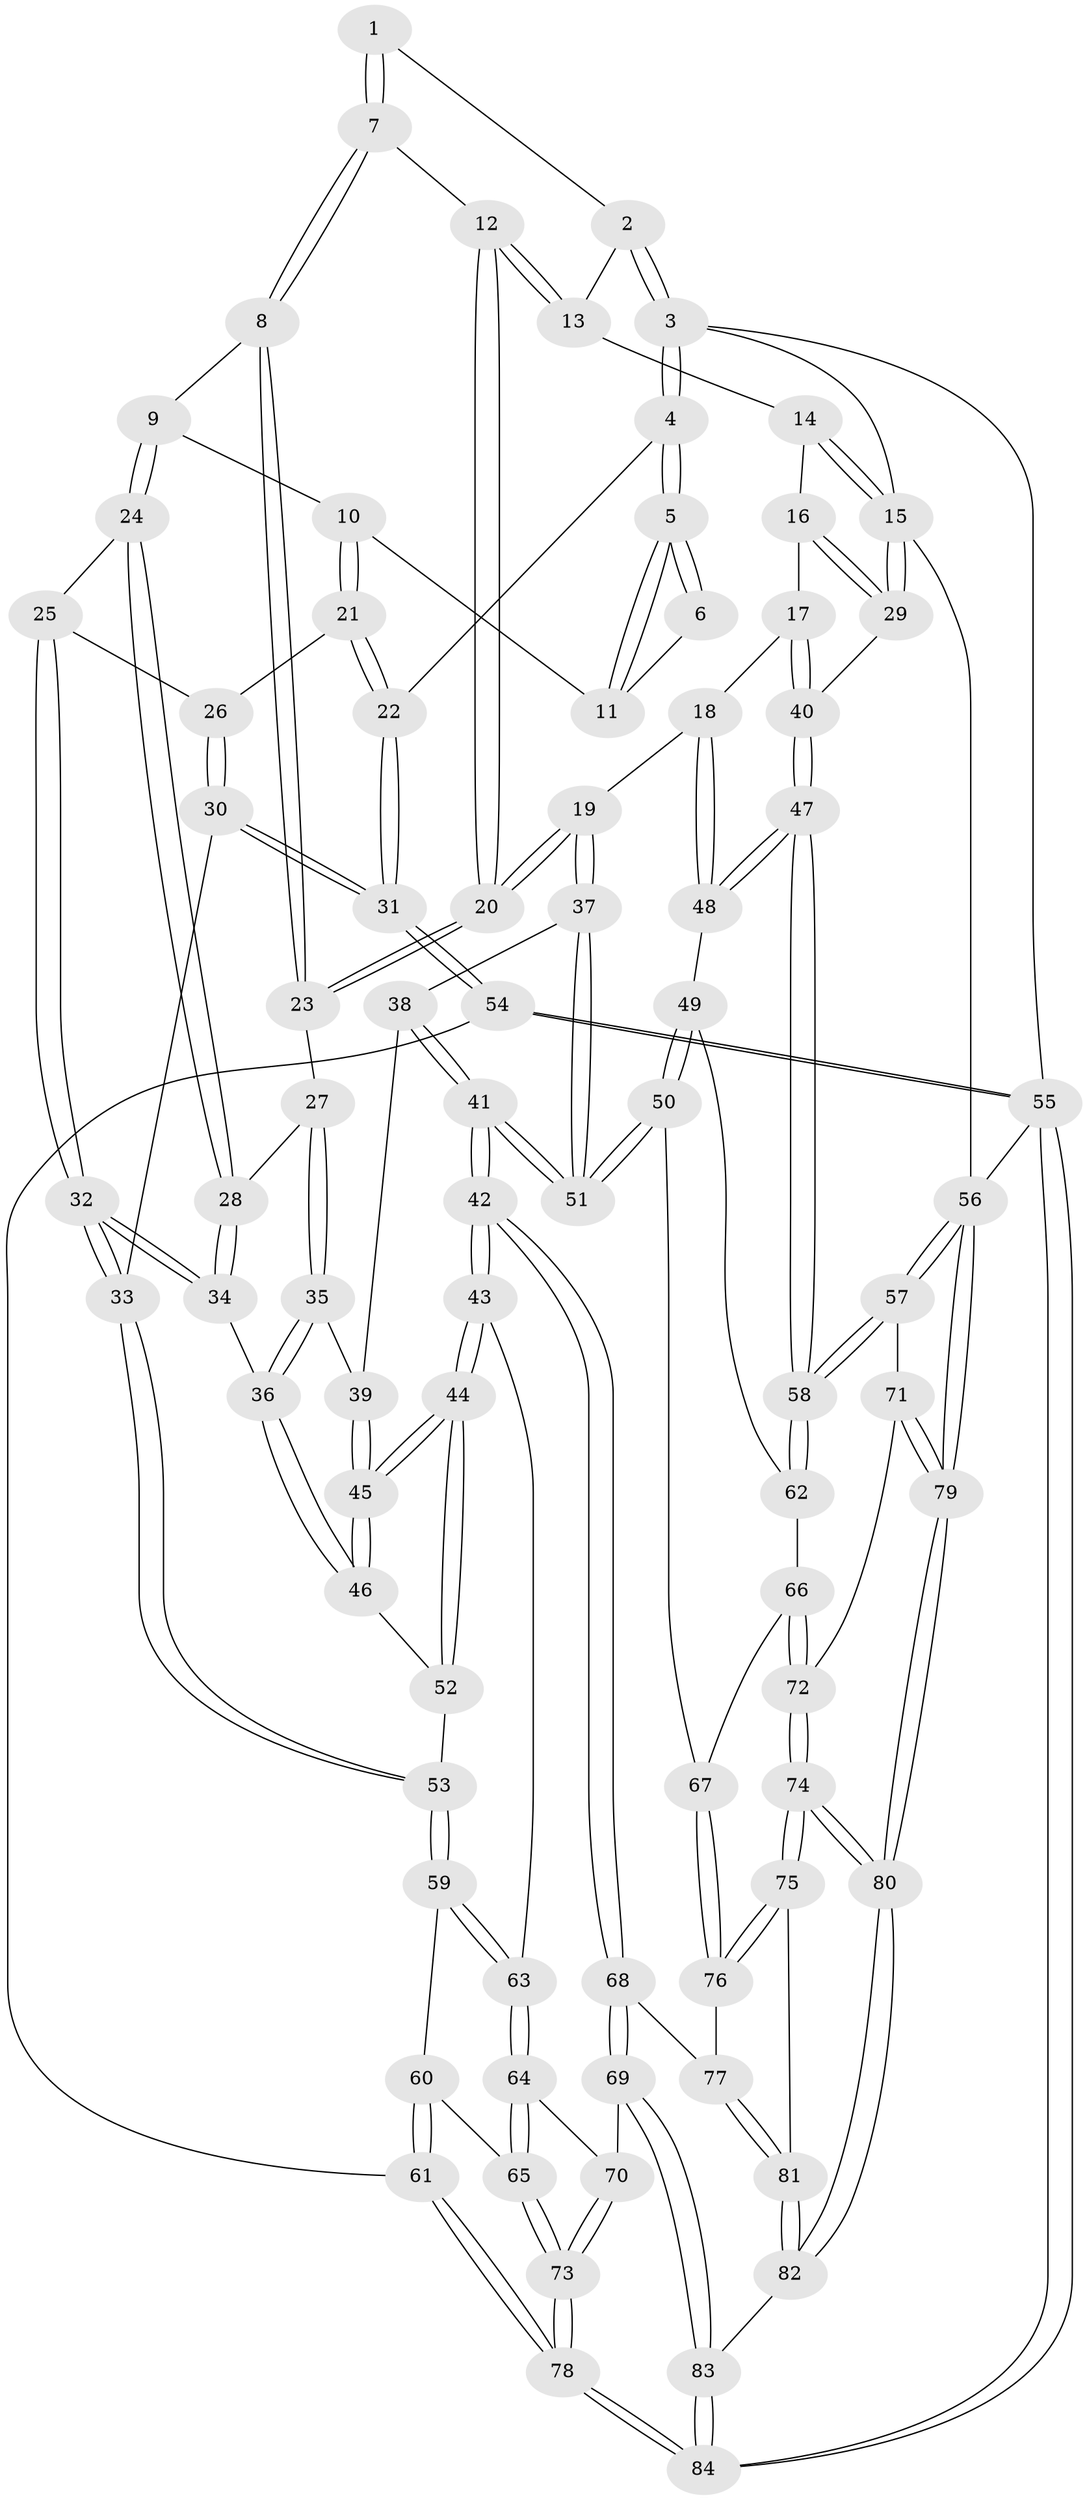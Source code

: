 // Generated by graph-tools (version 1.1) at 2025/02/03/09/25 05:02:03]
// undirected, 84 vertices, 207 edges
graph export_dot {
graph [start="1"]
  node [color=gray90,style=filled];
  1 [pos="+0.30221636040975497+0.04647837823849472"];
  2 [pos="+0.29618270830242066+0"];
  3 [pos="+0+0"];
  4 [pos="+0+0.07958090212234871"];
  5 [pos="+0+0.10684745197280164"];
  6 [pos="+0.2870561251153321+0.05070623948449397"];
  7 [pos="+0.3579068623651989+0.17135092502193913"];
  8 [pos="+0.3572503481043401+0.174430916176238"];
  9 [pos="+0.352585384801656+0.17886098793185765"];
  10 [pos="+0.3024896579055919+0.18883662681488098"];
  11 [pos="+0.16486817874028872+0.1481408595800652"];
  12 [pos="+0.6382872828777372+0"];
  13 [pos="+0.6401437876555042+0"];
  14 [pos="+0.7881872291516109+0"];
  15 [pos="+1+0"];
  16 [pos="+0.8702547333443972+0.21635101419648914"];
  17 [pos="+0.8520908160398422+0.28615323538818227"];
  18 [pos="+0.7879478574357949+0.3485433132666879"];
  19 [pos="+0.7403605185074428+0.3509490520636755"];
  20 [pos="+0.6186471622698463+0.26211133857766605"];
  21 [pos="+0.22382647575509942+0.28430956052754297"];
  22 [pos="+0+0.21935638309188146"];
  23 [pos="+0.571888635022112+0.27432754875409077"];
  24 [pos="+0.3543894860689428+0.29348713136688365"];
  25 [pos="+0.25337264365753204+0.3546455889666225"];
  26 [pos="+0.24322810219190358+0.3517533956573564"];
  27 [pos="+0.5264823737091655+0.3252872580821951"];
  28 [pos="+0.38686150984109985+0.3539221179116139"];
  29 [pos="+1+0"];
  30 [pos="+0.10783199858109256+0.44490978529000635"];
  31 [pos="+0+0.41820294307856914"];
  32 [pos="+0.34831149937257694+0.46625777711149635"];
  33 [pos="+0.28153041236017157+0.5440362214872919"];
  34 [pos="+0.3605066222459955+0.46035561513931483"];
  35 [pos="+0.4964067111902049+0.4511773676419808"];
  36 [pos="+0.46538366514529345+0.48221923539024064"];
  37 [pos="+0.726809057607966+0.3746870871873982"];
  38 [pos="+0.622068676265302+0.4594986518245102"];
  39 [pos="+0.6090149615038388+0.46424384054763707"];
  40 [pos="+1+0.35662105902451097"];
  41 [pos="+0.6440026128979435+0.6913208500077408"];
  42 [pos="+0.634083304311899+0.6950022757543811"];
  43 [pos="+0.544423729316319+0.6605765314383693"];
  44 [pos="+0.5398501116272533+0.648545364438747"];
  45 [pos="+0.5276616645094034+0.6079353355831492"];
  46 [pos="+0.4965972452385613+0.5562798471592173"];
  47 [pos="+1+0.4756882189496497"];
  48 [pos="+0.815541154375482+0.38657648983317294"];
  49 [pos="+0.8939468343816322+0.5562437989758483"];
  50 [pos="+0.694551174083493+0.6799082468407943"];
  51 [pos="+0.6945362408922826+0.6799059114328583"];
  52 [pos="+0.3813003872936944+0.5776922519637118"];
  53 [pos="+0.2833253209912538+0.5687569506801611"];
  54 [pos="+0+0.6796210646879459"];
  55 [pos="+0+1"];
  56 [pos="+1+1"];
  57 [pos="+1+0.9145040313830638"];
  58 [pos="+1+0.6097213796589765"];
  59 [pos="+0.27771047759054074+0.6323708736768876"];
  60 [pos="+0.2648898686818514+0.6525702223630447"];
  61 [pos="+0+0.6993905549076475"];
  62 [pos="+1+0.6186030895499827"];
  63 [pos="+0.4898037404615002+0.6853769419857845"];
  64 [pos="+0.45644499156237334+0.7362300341803867"];
  65 [pos="+0.28028863280807625+0.7486434460947504"];
  66 [pos="+0.9073982289916793+0.74584946938673"];
  67 [pos="+0.7425964442165325+0.7194199178500436"];
  68 [pos="+0.6099700763285256+0.8295646741994239"];
  69 [pos="+0.4926680229305457+0.8988422936785673"];
  70 [pos="+0.4418684074290445+0.7792776549015111"];
  71 [pos="+0.956100844821602+0.8518143850442855"];
  72 [pos="+0.9076253361425496+0.838441237521551"];
  73 [pos="+0.2765616559769447+0.8561871835349251"];
  74 [pos="+0.8420121710292343+0.8997474818523213"];
  75 [pos="+0.8306035273433843+0.8908932628322186"];
  76 [pos="+0.7850059858945708+0.829934622665064"];
  77 [pos="+0.654512159137084+0.8934996851195951"];
  78 [pos="+0.24873747295904075+0.9369035455368733"];
  79 [pos="+0.9223021195471818+1"];
  80 [pos="+0.8643075133241673+1"];
  81 [pos="+0.658552708191819+0.9028952788444347"];
  82 [pos="+0.6894395502914387+1"];
  83 [pos="+0.3280308737861531+1"];
  84 [pos="+0.3031943199623738+1"];
  1 -- 2;
  1 -- 7;
  1 -- 7;
  2 -- 3;
  2 -- 3;
  2 -- 13;
  3 -- 4;
  3 -- 4;
  3 -- 15;
  3 -- 55;
  4 -- 5;
  4 -- 5;
  4 -- 22;
  5 -- 6;
  5 -- 6;
  5 -- 11;
  5 -- 11;
  6 -- 11;
  7 -- 8;
  7 -- 8;
  7 -- 12;
  8 -- 9;
  8 -- 23;
  8 -- 23;
  9 -- 10;
  9 -- 24;
  9 -- 24;
  10 -- 11;
  10 -- 21;
  10 -- 21;
  12 -- 13;
  12 -- 13;
  12 -- 20;
  12 -- 20;
  13 -- 14;
  14 -- 15;
  14 -- 15;
  14 -- 16;
  15 -- 29;
  15 -- 29;
  15 -- 56;
  16 -- 17;
  16 -- 29;
  16 -- 29;
  17 -- 18;
  17 -- 40;
  17 -- 40;
  18 -- 19;
  18 -- 48;
  18 -- 48;
  19 -- 20;
  19 -- 20;
  19 -- 37;
  19 -- 37;
  20 -- 23;
  20 -- 23;
  21 -- 22;
  21 -- 22;
  21 -- 26;
  22 -- 31;
  22 -- 31;
  23 -- 27;
  24 -- 25;
  24 -- 28;
  24 -- 28;
  25 -- 26;
  25 -- 32;
  25 -- 32;
  26 -- 30;
  26 -- 30;
  27 -- 28;
  27 -- 35;
  27 -- 35;
  28 -- 34;
  28 -- 34;
  29 -- 40;
  30 -- 31;
  30 -- 31;
  30 -- 33;
  31 -- 54;
  31 -- 54;
  32 -- 33;
  32 -- 33;
  32 -- 34;
  32 -- 34;
  33 -- 53;
  33 -- 53;
  34 -- 36;
  35 -- 36;
  35 -- 36;
  35 -- 39;
  36 -- 46;
  36 -- 46;
  37 -- 38;
  37 -- 51;
  37 -- 51;
  38 -- 39;
  38 -- 41;
  38 -- 41;
  39 -- 45;
  39 -- 45;
  40 -- 47;
  40 -- 47;
  41 -- 42;
  41 -- 42;
  41 -- 51;
  41 -- 51;
  42 -- 43;
  42 -- 43;
  42 -- 68;
  42 -- 68;
  43 -- 44;
  43 -- 44;
  43 -- 63;
  44 -- 45;
  44 -- 45;
  44 -- 52;
  44 -- 52;
  45 -- 46;
  45 -- 46;
  46 -- 52;
  47 -- 48;
  47 -- 48;
  47 -- 58;
  47 -- 58;
  48 -- 49;
  49 -- 50;
  49 -- 50;
  49 -- 62;
  50 -- 51;
  50 -- 51;
  50 -- 67;
  52 -- 53;
  53 -- 59;
  53 -- 59;
  54 -- 55;
  54 -- 55;
  54 -- 61;
  55 -- 84;
  55 -- 84;
  55 -- 56;
  56 -- 57;
  56 -- 57;
  56 -- 79;
  56 -- 79;
  57 -- 58;
  57 -- 58;
  57 -- 71;
  58 -- 62;
  58 -- 62;
  59 -- 60;
  59 -- 63;
  59 -- 63;
  60 -- 61;
  60 -- 61;
  60 -- 65;
  61 -- 78;
  61 -- 78;
  62 -- 66;
  63 -- 64;
  63 -- 64;
  64 -- 65;
  64 -- 65;
  64 -- 70;
  65 -- 73;
  65 -- 73;
  66 -- 67;
  66 -- 72;
  66 -- 72;
  67 -- 76;
  67 -- 76;
  68 -- 69;
  68 -- 69;
  68 -- 77;
  69 -- 70;
  69 -- 83;
  69 -- 83;
  70 -- 73;
  70 -- 73;
  71 -- 72;
  71 -- 79;
  71 -- 79;
  72 -- 74;
  72 -- 74;
  73 -- 78;
  73 -- 78;
  74 -- 75;
  74 -- 75;
  74 -- 80;
  74 -- 80;
  75 -- 76;
  75 -- 76;
  75 -- 81;
  76 -- 77;
  77 -- 81;
  77 -- 81;
  78 -- 84;
  78 -- 84;
  79 -- 80;
  79 -- 80;
  80 -- 82;
  80 -- 82;
  81 -- 82;
  81 -- 82;
  82 -- 83;
  83 -- 84;
  83 -- 84;
}
